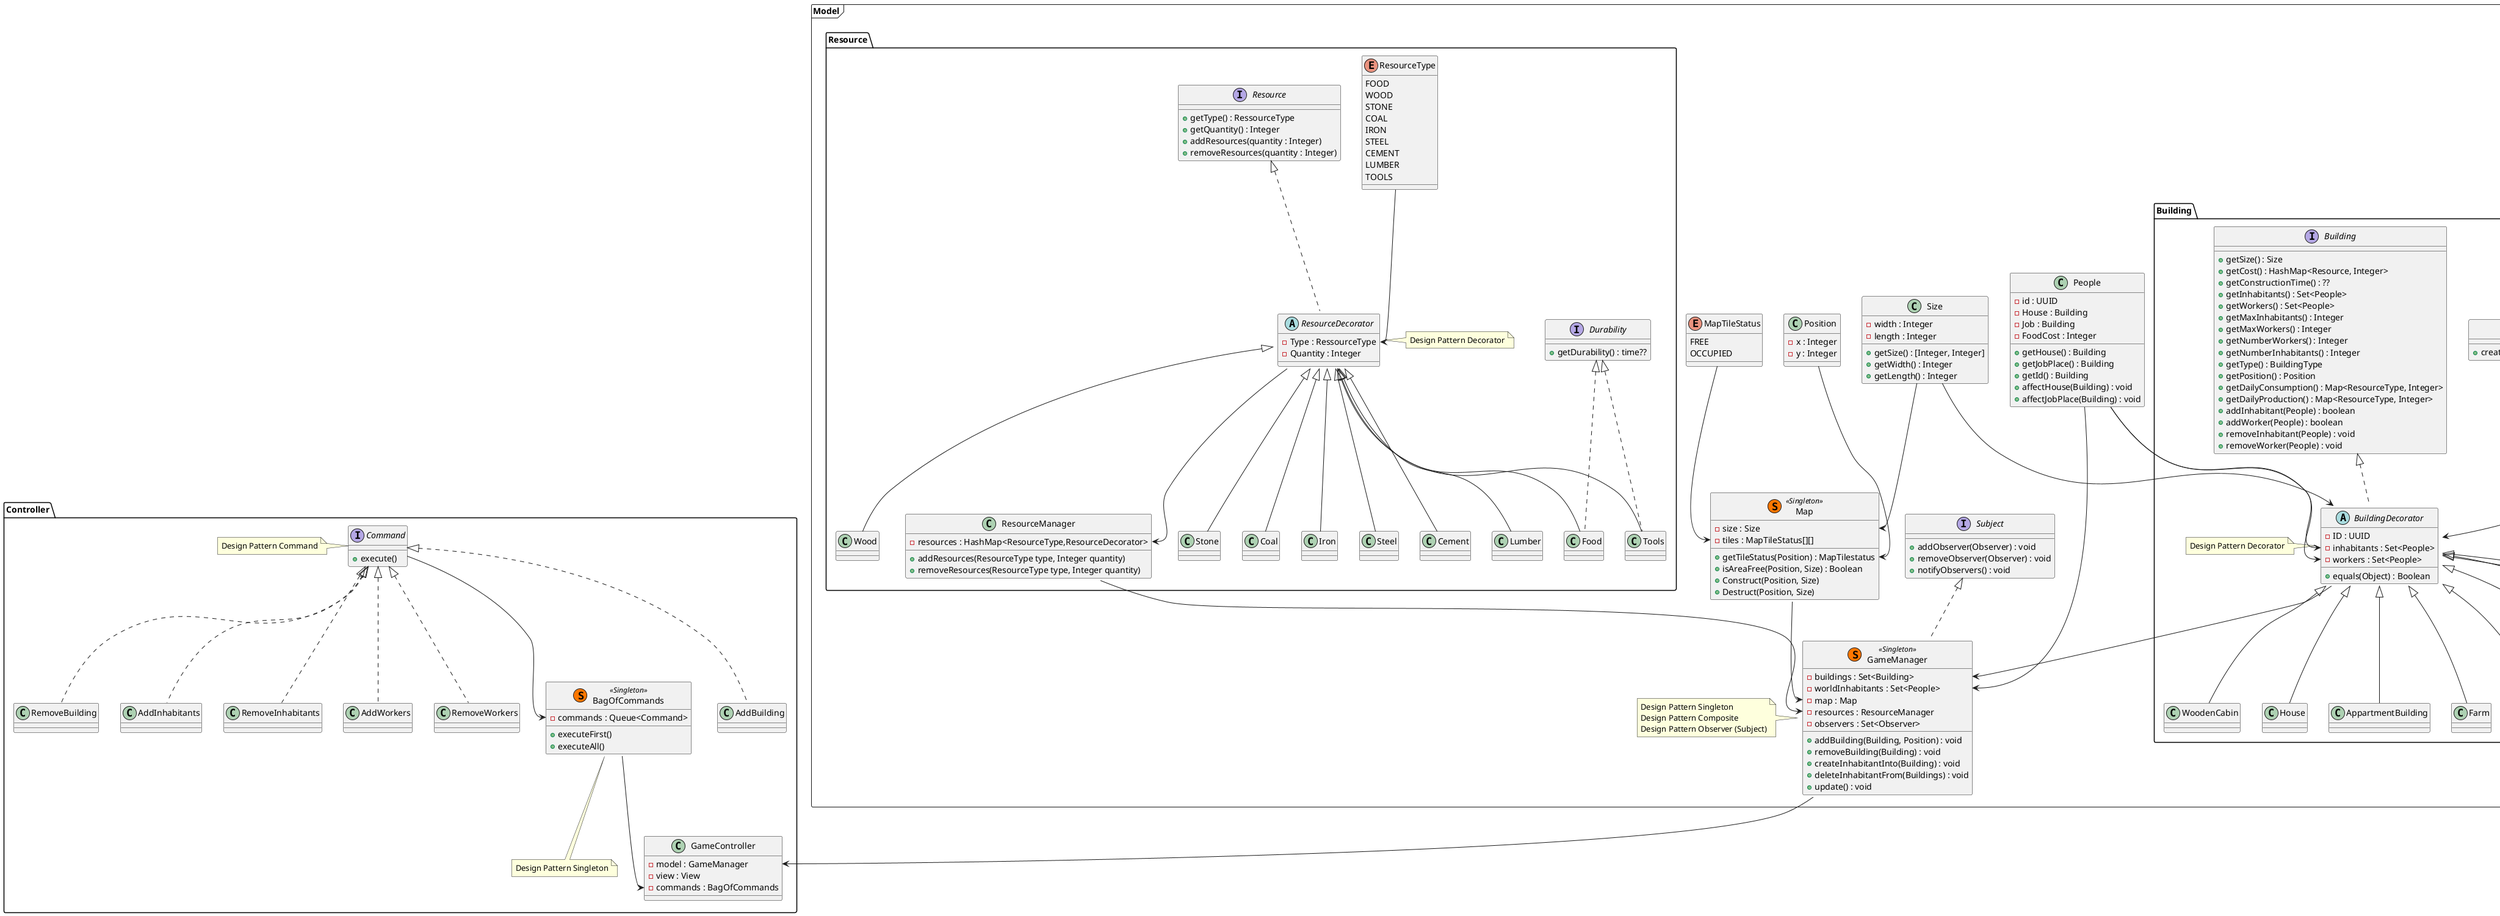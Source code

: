 @startuml

package "Model" <<Frame>> {

    package "Building"{
    interface Building {
        + getSize() : Size
        + getCost() : HashMap<Resource, Integer>
        + getConstructionTime() : ??
        + getInhabitants() : Set<People>
        + getWorkers() : Set<People>
        + getMaxInhabitants() : Integer
        + getMaxWorkers() : Integer
        + getNumberWorkers() : Integer
        + getNumberInhabitants() : Integer
        + getType() : BuildingType
        + getPosition() : Position
        + getDailyConsumption() : Map<ResourceType, Integer>
        + getDailyProduction() : Map<ResourceType, Integer> 
        + addInhabitant(People) : boolean
        + addWorker(People) : boolean
        + removeInhabitant(People) : void
        + removeWorker(People) : void
    }
    abstract class BuildingDecorator implements Building{
        - ID : UUID
        - inhabitants : Set<People>
        - workers : Set<People>
        + equals(Object) : Boolean
    }
    note left of BuildingDecorator
        Design Pattern Decorator
    end note

    class BuildingBuilder{
        + createBuilding(BuildingType) : Building
    }

    class WoodenCabin extends BuildingDecorator{

    }
    class House extends BuildingDecorator{
        
    }
    class AppartmentBuilding extends BuildingDecorator{
        
    }
    class Farm extends BuildingDecorator{
        
    }
    class Quarry extends BuildingDecorator{
        
    }
    class LumberMill extends BuildingDecorator{
        
    }
    class CementPlant extends BuildingDecorator{
        
    }
    class SteelMill extends BuildingDecorator{
        
    }
    class ToolFactory extends BuildingDecorator{
        
    }
    enum BuildingType{
        WOODENCABIN
        HOUSE
        APPARTMENTBUILDING
        FARM
        QUARRY
        LUMBERMILL
        CEMENTPLANT
        STEELMILL
        TOOLFACTORY
    }
    }
    

    class People{
        - id : UUID
        - House : Building
        - Job : Building
        - FoodCost : Integer
        + getHouse() : Building
        + getJobPlace() : Building
        + getId() : Building
        + affectHouse(Building) : void
        + affectJobPlace(Building) : void
    }
    class Map <<(S,#FF7700)Singleton>>{
        - size : Size
        - tiles : MapTileStatus[][]
        + getTileStatus(Position) : MapTilestatus
        + isAreaFree(Position, Size) : Boolean
        + Construct(Position, Size)
        + Destruct(Position, Size)
    }

    enum MapTileStatus {
        FREE
        OCCUPIED
    }

    package "Resource"{
    interface Resource {
        + getType() : RessourceType
        + getQuantity() : Integer
        + addResources(quantity : Integer)
        + removeResources(quantity : Integer)

    }
    abstract class ResourceDecorator implements Resource{
        - Type : RessourceType
        - Quantity : Integer
    }
    note right of ResourceDecorator
        Design Pattern Decorator
    end note

    interface Durability{
        + getDurability() : time??
    }
    class Food extends ResourceDecorator implements Durability{

    }
    class Wood extends ResourceDecorator{

    }
    class Stone extends ResourceDecorator{

    }
    class Coal extends ResourceDecorator{

    }
    class Iron extends ResourceDecorator{

    }
    class Steel extends ResourceDecorator{

    }
    class Cement extends ResourceDecorator{

    }
    class Lumber extends ResourceDecorator{

    }
    class Tools extends ResourceDecorator implements Durability{

    }
    enum ResourceType{
        FOOD
        WOOD
        STONE
        COAL
        IRON
        STEEL
        CEMENT
        LUMBER
        TOOLS
    }

    class ResourceManager{
        - resources : HashMap<ResourceType,ResourceDecorator>
        + addResources(ResourceType type, Integer quantity)
        + removeResources(ResourceType type, Integer quantity)
    }
}

    class GameManager <<(S,#FF7700)Singleton>> implements Subject{
        - buildings : Set<Building>
        - worldInhabitants : Set<People>
        - map : Map
        - resources : ResourceManager
        - observers : Set<Observer>
        + addBuilding(Building, Position) : void
        + removeBuilding(Building) : void
        + createInhabitantInto(Building) : void
        + deleteInhabitantFrom(Buildings) : void
        + update() : void
    }
    note left of GameManager
        Design Pattern Singleton
        Design Pattern Composite
        Design Pattern Observer (Subject)
    end note

    class Size{
        - width : Integer
        - length : Integer
        + getSize() : [Integer, Integer]
        + getWidth() : Integer
        + getLength() : Integer
    }

    interface Subject{
        + addObserver(Observer) : void
        + removeObserver(Observer) : void
        + notifyObservers() : void
    }
    class Position{
        - x : Integer
        - y : Integer
    }


}

package "Exception" <<Frame>>{
    exception NotEnoughSpace{}
    exception TooManyInhabitants{}
    exception NotEnoughResources{}
    exception MapTileStateException{}
}

package "View" {
    interface Observer{
        + update()
    }
    note left of Observer
        Design Pattern Observer
    end note
    class View implements Observer{}
}

package "Controller" {
    interface Command{
        + execute()
    }
    note left of Command
        Design Pattern Command
    end note

    class AddBuilding implements Command{}
    class RemoveBuilding implements Command{}
    class AddInhabitants implements Command{}
    class RemoveInhabitants implements Command{}
    class AddWorkers implements Command{}
    class RemoveWorkers implements Command{}

    class GameController{
        - model : GameManager
        - view : View
        - commands : BagOfCommands
    }
    class BagOfCommands  <<(S,#FF7700)Singleton>>{
        - commands : Queue<Command>
        + executeFirst()
        + executeAll()
    }
    note bottom of BagOfCommands
        Design Pattern Singleton
    end note
}


    ResourceType -->ResourceDecorator::Type
    BuildingType -->BuildingDecorator::Type
    Map --> GameManager::Map
    Size --> BuildingDecorator::size
    Size --> Map::size
    People --> GameManager::worldInhabitants
    People --> BuildingDecorator::inhabitants
    People --> BuildingDecorator::workers
    BuildingDecorator --> GameManager::buildings
    ResourceManager --> GameManager::resources
    MapTileStatus --> Map::tiles
    ResourceDecorator --> ResourceManager::resources
    BagOfCommands --> GameController::commands
    GameManager --> GameController::model
    Position --> Map::getTileStatus
    Command --> BagOfCommands::commands
@enduml
